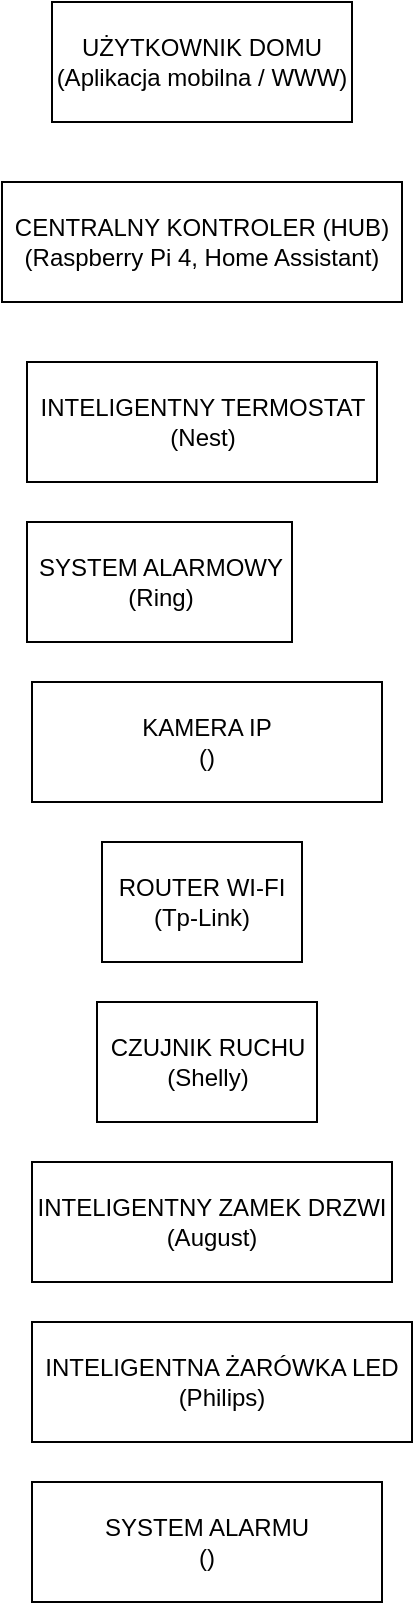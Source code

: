 <mxfile version="28.2.7">
  <diagram name="Page-1" id="PfZpxKHgtrNmZmKAbsyW">
    <mxGraphModel dx="951" dy="519" grid="1" gridSize="10" guides="1" tooltips="1" connect="1" arrows="1" fold="1" page="1" pageScale="1" pageWidth="827" pageHeight="1169" math="0" shadow="0">
      <root>
        <mxCell id="0" />
        <mxCell id="1" parent="0" />
        <mxCell id="CV3s7aekaj3IwNDnJ6Cb-1" value="&lt;div&gt;UŻYTKOWNIK DOMU&lt;/div&gt;&lt;div&gt;(Aplikacja mobilna / WWW)&lt;/div&gt;" style="rounded=0;whiteSpace=wrap;html=1;" vertex="1" parent="1">
          <mxGeometry x="200" y="110" width="150" height="60" as="geometry" />
        </mxCell>
        <mxCell id="CV3s7aekaj3IwNDnJ6Cb-2" value="&lt;div&gt;CENTRALNY KONTROLER (HUB)&lt;/div&gt;&lt;div&gt;(Raspberry Pi 4, Home Assistant)&lt;/div&gt;" style="rounded=0;whiteSpace=wrap;html=1;" vertex="1" parent="1">
          <mxGeometry x="175" y="200" width="200" height="60" as="geometry" />
        </mxCell>
        <mxCell id="CV3s7aekaj3IwNDnJ6Cb-3" value="&lt;div&gt;INTELIGENTNY TERMOSTAT&lt;/div&gt;&lt;div&gt;(Nest)&lt;/div&gt;" style="rounded=0;whiteSpace=wrap;html=1;" vertex="1" parent="1">
          <mxGeometry x="187.5" y="290" width="175" height="60" as="geometry" />
        </mxCell>
        <mxCell id="CV3s7aekaj3IwNDnJ6Cb-4" value="&lt;div&gt;SYSTEM ALARMOWY&lt;/div&gt;&lt;div&gt;(Ring)&lt;/div&gt;" style="rounded=0;whiteSpace=wrap;html=1;" vertex="1" parent="1">
          <mxGeometry x="187.5" y="370" width="132.5" height="60" as="geometry" />
        </mxCell>
        <mxCell id="CV3s7aekaj3IwNDnJ6Cb-5" value="&lt;div&gt;KAMERA IP&lt;/div&gt;&lt;div&gt;()&lt;/div&gt;" style="rounded=0;whiteSpace=wrap;html=1;" vertex="1" parent="1">
          <mxGeometry x="190" y="450" width="175" height="60" as="geometry" />
        </mxCell>
        <mxCell id="CV3s7aekaj3IwNDnJ6Cb-6" value="&lt;div&gt;ROUTER WI-FI&lt;/div&gt;&lt;div&gt;(Tp-Link)&lt;/div&gt;" style="rounded=0;whiteSpace=wrap;html=1;" vertex="1" parent="1">
          <mxGeometry x="225" y="530" width="100" height="60" as="geometry" />
        </mxCell>
        <mxCell id="CV3s7aekaj3IwNDnJ6Cb-7" value="&lt;div&gt;CZUJNIK RUCHU&lt;/div&gt;&lt;div&gt;(Shelly)&lt;/div&gt;" style="rounded=0;whiteSpace=wrap;html=1;" vertex="1" parent="1">
          <mxGeometry x="222.5" y="610" width="110" height="60" as="geometry" />
        </mxCell>
        <mxCell id="CV3s7aekaj3IwNDnJ6Cb-8" value="&lt;div&gt;INTELIGENTNY ZAMEK DRZWI&lt;/div&gt;&lt;div&gt;(August)&lt;/div&gt;" style="rounded=0;whiteSpace=wrap;html=1;" vertex="1" parent="1">
          <mxGeometry x="190" y="690" width="180" height="60" as="geometry" />
        </mxCell>
        <mxCell id="CV3s7aekaj3IwNDnJ6Cb-9" value="&lt;div&gt;INTELIGENTNA ŻARÓWKA LED&lt;/div&gt;&lt;div&gt;(Philips)&lt;/div&gt;" style="rounded=0;whiteSpace=wrap;html=1;" vertex="1" parent="1">
          <mxGeometry x="190" y="770" width="190" height="60" as="geometry" />
        </mxCell>
        <mxCell id="CV3s7aekaj3IwNDnJ6Cb-10" value="&lt;div&gt;SYSTEM ALARMU&lt;/div&gt;&lt;div&gt;()&lt;/div&gt;" style="rounded=0;whiteSpace=wrap;html=1;" vertex="1" parent="1">
          <mxGeometry x="190" y="850" width="175" height="60" as="geometry" />
        </mxCell>
      </root>
    </mxGraphModel>
  </diagram>
</mxfile>
